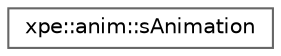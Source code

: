 digraph "Graphical Class Hierarchy"
{
 // LATEX_PDF_SIZE
  bgcolor="transparent";
  edge [fontname=Helvetica,fontsize=10,labelfontname=Helvetica,labelfontsize=10];
  node [fontname=Helvetica,fontsize=10,shape=box,height=0.2,width=0.4];
  rankdir="LR";
  Node0 [id="Node000000",label="xpe::anim::sAnimation",height=0.2,width=0.4,color="grey40", fillcolor="white", style="filled",URL="$structxpe_1_1anim_1_1s_animation.html",tooltip=" "];
}
